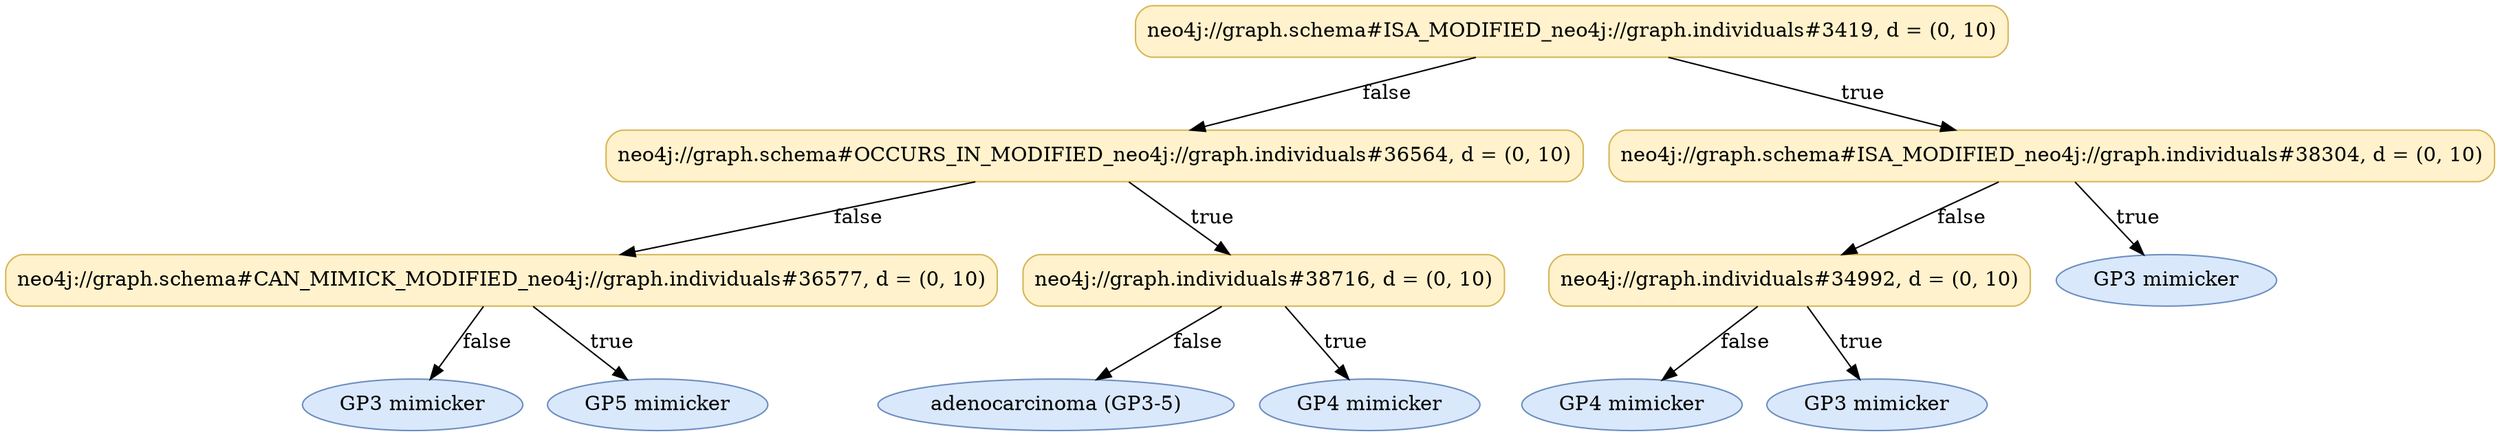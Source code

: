 digraph DT{
label=""
fontname="Times-Roman"
node[fontname="Times-Roman"];
Node1 [label="neo4j://graph.schema#ISA_MODIFIED_neo4j://graph.individuals#3419, d = (0, 10)", fillcolor="#FFF2CC", color="#D6B656", style="rounded,filled", shape="box"];
Node2 [label="neo4j://graph.schema#OCCURS_IN_MODIFIED_neo4j://graph.individuals#36564, d = (0, 10)", fillcolor="#FFF2CC", color="#D6B656", style="rounded,filled", shape="box"];
Node3 [label="neo4j://graph.schema#CAN_MIMICK_MODIFIED_neo4j://graph.individuals#36577, d = (0, 10)", fillcolor="#FFF2CC", color="#D6B656", style="rounded,filled", shape="box"];
Node4 [label="GP3 mimicker", fillcolor="#DAE8FC", color="#6C8EBF", style="rounded,filled", shape="ellipse"];
Node3 -> Node4 [label="false"];
Node5 [label="GP5 mimicker", fillcolor="#DAE8FC", color="#6C8EBF", style="rounded,filled", shape="ellipse"];
Node3 -> Node5 [label="true"];
Node2 -> Node3 [label="false"];
Node6 [label="neo4j://graph.individuals#38716, d = (0, 10)", fillcolor="#FFF2CC", color="#D6B656", style="rounded,filled", shape="box"];
Node7 [label="adenocarcinoma (GP3-5)", fillcolor="#DAE8FC", color="#6C8EBF", style="rounded,filled", shape="ellipse"];
Node6 -> Node7 [label="false"];
Node8 [label="GP4 mimicker", fillcolor="#DAE8FC", color="#6C8EBF", style="rounded,filled", shape="ellipse"];
Node6 -> Node8 [label="true"];
Node2 -> Node6 [label="true"];
Node1 -> Node2 [label="false"];
Node9 [label="neo4j://graph.schema#ISA_MODIFIED_neo4j://graph.individuals#38304, d = (0, 10)", fillcolor="#FFF2CC", color="#D6B656", style="rounded,filled", shape="box"];
Node10 [label="neo4j://graph.individuals#34992, d = (0, 10)", fillcolor="#FFF2CC", color="#D6B656", style="rounded,filled", shape="box"];
Node11 [label="GP4 mimicker", fillcolor="#DAE8FC", color="#6C8EBF", style="rounded,filled", shape="ellipse"];
Node10 -> Node11 [label="false"];
Node12 [label="GP3 mimicker", fillcolor="#DAE8FC", color="#6C8EBF", style="rounded,filled", shape="ellipse"];
Node10 -> Node12 [label="true"];
Node9 -> Node10 [label="false"];
Node13 [label="GP3 mimicker", fillcolor="#DAE8FC", color="#6C8EBF", style="rounded,filled", shape="ellipse"];
Node9 -> Node13 [label="true"];
Node1 -> Node9 [label="true"];
}